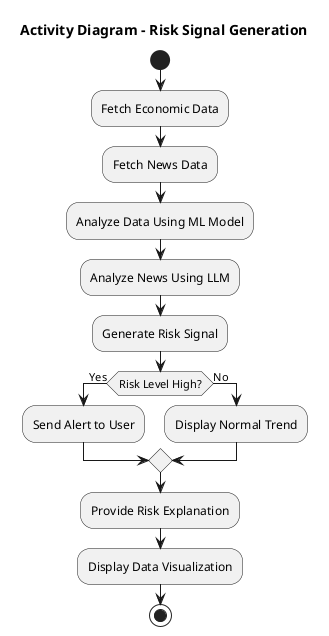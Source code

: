 @startuml
title Activity Diagram - Risk Signal Generation

start
:Fetch Economic Data;
:Fetch News Data;
:Analyze Data Using ML Model;
:Analyze News Using LLM;
:Generate Risk Signal;
if (Risk Level High?) then (Yes)
  :Send Alert to User;
else (No)
  :Display Normal Trend;
endif
:Provide Risk Explanation;
:Display Data Visualization;
stop

@enduml

